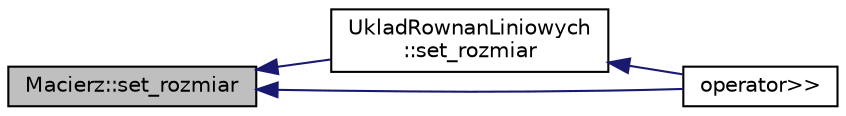 digraph "Macierz::set_rozmiar"
{
  edge [fontname="Helvetica",fontsize="10",labelfontname="Helvetica",labelfontsize="10"];
  node [fontname="Helvetica",fontsize="10",shape=record];
  rankdir="LR";
  Node1 [label="Macierz::set_rozmiar",height=0.2,width=0.4,color="black", fillcolor="grey75", style="filled" fontcolor="black"];
  Node1 -> Node2 [dir="back",color="midnightblue",fontsize="10",style="solid",fontname="Helvetica"];
  Node2 [label="UkladRownanLiniowych\l::set_rozmiar",height=0.2,width=0.4,color="black", fillcolor="white", style="filled",URL="$class_uklad_rownan_liniowych.html#a46de2665e22ba0488bead8f6e0fc1f22",tooltip="Metoda poznwla na zmianę rozmiaru macierzy,wektora oraz układu równań "];
  Node2 -> Node3 [dir="back",color="midnightblue",fontsize="10",style="solid",fontname="Helvetica"];
  Node3 [label="operator\>\>",height=0.2,width=0.4,color="black", fillcolor="white", style="filled",URL="$_uklad_rownan_liniowych_8cpp.html#a2f9d6dc810585ed1e2cb2b5073dff614"];
  Node1 -> Node3 [dir="back",color="midnightblue",fontsize="10",style="solid",fontname="Helvetica"];
}

